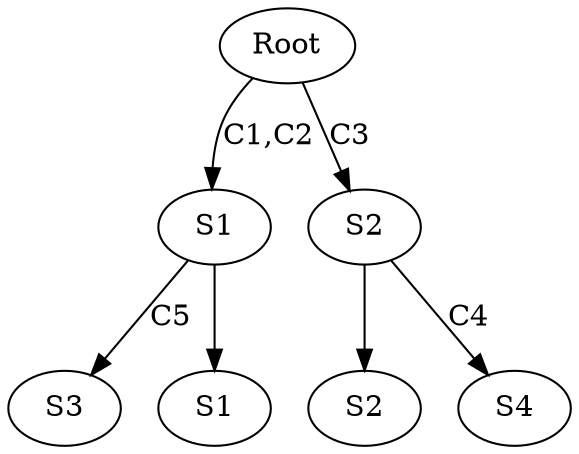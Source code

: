 digraph {
    0 [ label ="Root"]
    1 [ label ="S2"]
    2 [ label ="S1"]
    3 [ label ="S2"]
    4 [ label ="S3"]
    5 [ label ="S4"]
    6 [ label ="S1"]
    3 -> 1 [ label =""]
    0 -> 2 [ label ="C1,C2"]
    0 -> 3 [ label ="C3"]
    2 -> 4 [ label ="C5"]
    3 -> 5 [ label ="C4"]
    2 -> 6 [ label =""]
}